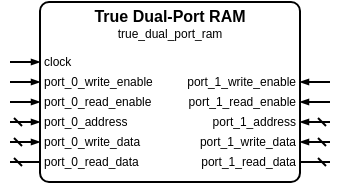 <mxfile version="26.1.1">
  <diagram name="True Dual-Port RAM" id="True-Dual-Port-RAM">
    <mxGraphModel dx         = "0"
                  dy         = "0"
                  grid       = "1"
                  gridSize   = "10"
                  guides     = "1"
                  tooltips   = "1"
                  connect    = "1"
                  arrows     = "1"
                  fold       = "1"
                  page       = "1"
                  pageScale  = "1"
                  pageWidth  = "160"
                  pageHeight = "90"
                  math       = "0"
                  shadow     = "0">
      <root>
        <mxCell id="0"/>
        <mxCell id="1" parent="0"/>
        <mxCell id          = "2"
                parent      = "1"
                value       = ""
                vertex      = "1"
                connectable = "0"
                style       = "group;connectable=1;points=[[0,0,0,15,0],[0,0,0,25,0],[0,0,0,15,10],[1,0,0,-15,0],[1,0,0,-25,0],[1,0,0,-15,10],[0,0,0,0,30],[0,0,0,0,40],[1,0,0,0,40],[0,0,0,0,50],[1,0,0,0,50],[0,0,0,0,60],[1,0,0,0,60],[0,0,0,0,70],[1,0,0,0,70],[0,0,0,0,80],[1,0,0,0,80],[0.5,0,0,0,0],[0.5,0,0,0,90]];">
          <mxGeometry width  = "160"
                      height = "90"
                      as     = "geometry"/>
        </mxCell>
        <mxCell id     = "box"
                parent = "2"
                value  = ""
                vertex = "1"
                style  = "rounded=1;arcSize=5;fillColor=none;strokeWidth=1;strokeColor=black;whiteSpace=wrap;html=1;connectable=0;">
          <mxGeometry x="15"
                      y="0"
                      width="130"
                      height="90"
                      as="geometry"/>
        </mxCell>
        <mxCell id     = "title"
                parent = "2"
                value  = "True Dual-Port RAM"
                vertex = "1"
                style  = "text;html=1;align=center;verticalAlign=middle;whiteSpace=wrap;rounded=0;fontSize=8;fontStyle=1;fontColor=black;connectable=0;">
          <mxGeometry x      = "15"
                      y      = "7"
                      width  = "130"
                      height = "0"
                      as     = "geometry"/>
        </mxCell>
        <mxCell id     = "subtitle"
                parent = "2"
                value  = "true_dual_port_ram"
                vertex = "1"
                style  = "text;html=1;align=center;verticalAlign=middle;whiteSpace=wrap;rounded=0;fontSize=6;fontStyle=0;fontColor=black;connectable=0;">
          <mxGeometry x      = "15"
                      y      = "16"
                      width  = "130"
                      height = "0"
                      as     = "geometry"/>
        </mxCell>
            <mxCell id     = "clock-label"
                    parent = "2"
                    value  = "clock"
                    vertex = "1"
                    style  = "text;html=1;align=left;verticalAlign=middle;whiteSpace=wrap;rounded=0;fontSize=6;fontStyle=0;fontColor=black;connectable=0;">
              <mxGeometry
                x      = "15"
                y      = "30"
                width  = "130"
                height = "0"
                as     = "geometry"/>
            </mxCell>
            <mxCell id     = "clock-arrow"
                    parent = "2"
                    value  = ""
                    edge   = "1"
                    style  = "html=1;rounded=1;strokeWidth=1;strokeColor=black;startFill=0;startSize=2;startArrow=none;endFill=1;endSize=2;endArrow=blockThin;sourcePerimeterSpacing=0;">
              <mxGeometry width    = "50"
                          height   = "50"
                          relative = "1"
                          as       = "geometry">
                <mxPoint x  = "0"
                         y  = "30"
                         as = "sourcePoint"/>
                <mxPoint x  = "15"
                         y  = "30"
                         as = "targetPoint"/>
              </mxGeometry>
            </mxCell>
            <mxCell id     = "port_0_write_enable-label"
                    parent = "2"
                    value  = "port_0_write_enable"
                    vertex = "1"
                    style  = "text;html=1;align=left;verticalAlign=middle;whiteSpace=wrap;rounded=0;fontSize=6;fontStyle=0;fontColor=black;connectable=0;">
              <mxGeometry
                x      = "15"
                y      = "40"
                width  = "130"
                height = "0"
                as     = "geometry"/>
            </mxCell>
            <mxCell id     = "port_0_write_enable-arrow"
                    parent = "2"
                    value  = ""
                    edge   = "1"
                    style  = "html=1;rounded=1;strokeWidth=1;strokeColor=black;startFill=0;startSize=2;startArrow=none;endFill=1;endSize=2;endArrow=blockThin;sourcePerimeterSpacing=0;">
              <mxGeometry width    = "50"
                          height   = "50"
                          relative = "1"
                          as       = "geometry">
                <mxPoint x  = "0"
                         y  = "40"
                         as = "sourcePoint"/>
                <mxPoint x  = "15"
                         y  = "40"
                         as = "targetPoint"/>
              </mxGeometry>
            </mxCell>
            <mxCell id="port_1_write_enable-label"
                    parent="2"
                    value="port_1_write_enable"
                    vertex="1"
                    style="text;html=1;align=right;verticalAlign=middle;whiteSpace=wrap;rounded=0;fontSize=6;fontStyle=0;fontColor=black;connectable=0;">
              <mxGeometry
                x      = "15"
                y      = "40"
                width  = "130"
                height = "0"
                as     = "geometry"/>
            </mxCell>
            <mxCell id     = "port_1_write_enable-arrow"
                    parent = "2"
                    value  = ""
                    edge   = "1"
                    style  = "html=1;rounded=1;strokeWidth=1;strokeColor=black;startFill=0;startSize=2;startArrow=none;endFill=1;endSize=2;endArrow=blockThin;sourcePerimeterSpacing=0;">
              <mxGeometry width    = "50"
                          height   = "50"
                          relative = "1"
                          as       = "geometry">
                <mxPoint x  = "160"
                         y  = "40"
                         as = "sourcePoint"/>
                <mxPoint x  = "145"
                         y  = "40"
                         as = "targetPoint"/>
              </mxGeometry>
            </mxCell>
            <mxCell id     = "port_0_read_enable-label"
                    parent = "2"
                    value  = "port_0_read_enable"
                    vertex = "1"
                    style  = "text;html=1;align=left;verticalAlign=middle;whiteSpace=wrap;rounded=0;fontSize=6;fontStyle=0;fontColor=black;connectable=0;">
              <mxGeometry
                x      = "15"
                y      = "50"
                width  = "130"
                height = "0"
                as     = "geometry"/>
            </mxCell>
            <mxCell id     = "port_0_read_enable-arrow"
                    parent = "2"
                    value  = ""
                    edge   = "1"
                    style  = "html=1;rounded=1;strokeWidth=1;strokeColor=black;startFill=0;startSize=2;startArrow=none;endFill=1;endSize=2;endArrow=blockThin;sourcePerimeterSpacing=0;">
              <mxGeometry width    = "50"
                          height   = "50"
                          relative = "1"
                          as       = "geometry">
                <mxPoint x  = "0"
                         y  = "50"
                         as = "sourcePoint"/>
                <mxPoint x  = "15"
                         y  = "50"
                         as = "targetPoint"/>
              </mxGeometry>
            </mxCell>
            <mxCell id="port_1_read_enable-label"
                    parent="2"
                    value="port_1_read_enable"
                    vertex="1"
                    style="text;html=1;align=right;verticalAlign=middle;whiteSpace=wrap;rounded=0;fontSize=6;fontStyle=0;fontColor=black;connectable=0;">
              <mxGeometry
                x      = "15"
                y      = "50"
                width  = "130"
                height = "0"
                as     = "geometry"/>
            </mxCell>
            <mxCell id     = "port_1_read_enable-arrow"
                    parent = "2"
                    value  = ""
                    edge   = "1"
                    style  = "html=1;rounded=1;strokeWidth=1;strokeColor=black;startFill=0;startSize=2;startArrow=none;endFill=1;endSize=2;endArrow=blockThin;sourcePerimeterSpacing=0;">
              <mxGeometry width    = "50"
                          height   = "50"
                          relative = "1"
                          as       = "geometry">
                <mxPoint x  = "160"
                         y  = "50"
                         as = "sourcePoint"/>
                <mxPoint x  = "145"
                         y  = "50"
                         as = "targetPoint"/>
              </mxGeometry>
            </mxCell>
            <mxCell id     = "port_0_address-label"
                    parent = "2"
                    value  = "port_0_address"
                    vertex = "1"
                    style  = "text;html=1;align=left;verticalAlign=middle;whiteSpace=wrap;rounded=0;fontSize=6;fontStyle=0;fontColor=black;connectable=0;">
              <mxGeometry
                x      = "15"
                y      = "60"
                width  = "130"
                height = "0"
                as     = "geometry"/>
            </mxCell>
            <mxCell id     = "port_0_address-arrow"
                    parent = "2"
                    value  = ""
                    edge   = "1"
                    style  = "html=1;rounded=1;strokeWidth=1;strokeColor=black;startFill=0;startSize=2;startArrow=dash;endFill=1;endSize=2;endArrow=blockThin;sourcePerimeterSpacing=0;">
              <mxGeometry width    = "50"
                          height   = "50"
                          relative = "1"
                          as       = "geometry">
                <mxPoint x  = "0"
                         y  = "60"
                         as = "sourcePoint"/>
                <mxPoint x  = "15"
                         y  = "60"
                         as = "targetPoint"/>
              </mxGeometry>
            </mxCell>
            <mxCell id="port_1_address-label"
                    parent="2"
                    value="port_1_address"
                    vertex="1"
                    style="text;html=1;align=right;verticalAlign=middle;whiteSpace=wrap;rounded=0;fontSize=6;fontStyle=0;fontColor=black;connectable=0;">
              <mxGeometry
                x      = "15"
                y      = "60"
                width  = "130"
                height = "0"
                as     = "geometry"/>
            </mxCell>
            <mxCell id     = "port_1_address-arrow"
                    parent = "2"
                    value  = ""
                    edge   = "1"
                    style  = "html=1;rounded=1;strokeWidth=1;strokeColor=black;startFill=0;startSize=2;startArrow=dash;endFill=1;endSize=2;endArrow=blockThin;sourcePerimeterSpacing=0;">
              <mxGeometry width    = "50"
                          height   = "50"
                          relative = "1"
                          as       = "geometry">
                <mxPoint x  = "160"
                         y  = "60"
                         as = "sourcePoint"/>
                <mxPoint x  = "145"
                         y  = "60"
                         as = "targetPoint"/>
              </mxGeometry>
            </mxCell>
            <mxCell id     = "port_0_write_data-label"
                    parent = "2"
                    value  = "port_0_write_data"
                    vertex = "1"
                    style  = "text;html=1;align=left;verticalAlign=middle;whiteSpace=wrap;rounded=0;fontSize=6;fontStyle=0;fontColor=black;connectable=0;">
              <mxGeometry
                x      = "15"
                y      = "70"
                width  = "130"
                height = "0"
                as     = "geometry"/>
            </mxCell>
            <mxCell id     = "port_0_write_data-arrow"
                    parent = "2"
                    value  = ""
                    edge   = "1"
                    style  = "html=1;rounded=1;strokeWidth=1;strokeColor=black;startFill=0;startSize=2;startArrow=dash;endFill=1;endSize=2;endArrow=blockThin;sourcePerimeterSpacing=0;">
              <mxGeometry width    = "50"
                          height   = "50"
                          relative = "1"
                          as       = "geometry">
                <mxPoint x  = "0"
                         y  = "70"
                         as = "sourcePoint"/>
                <mxPoint x  = "15"
                         y  = "70"
                         as = "targetPoint"/>
              </mxGeometry>
            </mxCell>
            <mxCell id="port_1_write_data-label"
                    parent="2"
                    value="port_1_write_data"
                    vertex="1"
                    style="text;html=1;align=right;verticalAlign=middle;whiteSpace=wrap;rounded=0;fontSize=6;fontStyle=0;fontColor=black;connectable=0;">
              <mxGeometry
                x      = "15"
                y      = "70"
                width  = "130"
                height = "0"
                as     = "geometry"/>
            </mxCell>
            <mxCell id     = "port_1_write_data-arrow"
                    parent = "2"
                    value  = ""
                    edge   = "1"
                    style  = "html=1;rounded=1;strokeWidth=1;strokeColor=black;startFill=0;startSize=2;startArrow=dash;endFill=1;endSize=2;endArrow=blockThin;sourcePerimeterSpacing=0;">
              <mxGeometry width    = "50"
                          height   = "50"
                          relative = "1"
                          as       = "geometry">
                <mxPoint x  = "160"
                         y  = "70"
                         as = "sourcePoint"/>
                <mxPoint x  = "145"
                         y  = "70"
                         as = "targetPoint"/>
              </mxGeometry>
            </mxCell>
            <mxCell id     = "port_0_read_data-label"
                    parent = "2"
                    value  = "port_0_read_data"
                    vertex = "1"
                    style  = "text;html=1;align=left;verticalAlign=middle;whiteSpace=wrap;rounded=0;fontSize=6;fontStyle=0;fontColor=black;connectable=0;">
              <mxGeometry
                x      = "15"
                y      = "80"
                width  = "130"
                height = "0"
                as     = "geometry"/>
            </mxCell>
            <mxCell id     = "port_0_read_data-arrow"
                    parent = "2"
                    value  = ""
                    edge   = "1"
                    style  = "html=1;rounded=1;strokeWidth=1;strokeColor=black;startFill=0;startSize=2;startArrow=dash;endFill=1;endSize=2;endArrow=none;sourcePerimeterSpacing=0;">
              <mxGeometry width    = "50"
                          height   = "50"
                          relative = "1"
                          as       = "geometry">
                <mxPoint x  = "0"
                         y  = "80"
                         as = "sourcePoint"/>
                <mxPoint x  = "15"
                         y  = "80"
                         as = "targetPoint"/>
              </mxGeometry>
            </mxCell>
            <mxCell id="port_1_read_data-label"
                    parent="2"
                    value="port_1_read_data"
                    vertex="1"
                    style="text;html=1;align=right;verticalAlign=middle;whiteSpace=wrap;rounded=0;fontSize=6;fontStyle=0;fontColor=black;connectable=0;">
              <mxGeometry
                x      = "15"
                y      = "80"
                width  = "130"
                height = "0"
                as     = "geometry"/>
            </mxCell>
            <mxCell id     = "port_1_read_data-arrow"
                    parent = "2"
                    value  = ""
                    edge   = "1"
                    style  = "html=1;rounded=1;strokeWidth=1;strokeColor=black;startFill=0;startSize=2;startArrow=dash;endFill=1;endSize=2;endArrow=none;sourcePerimeterSpacing=0;">
              <mxGeometry width    = "50"
                          height   = "50"
                          relative = "1"
                          as       = "geometry">
                <mxPoint x  = "160"
                         y  = "80"
                         as = "sourcePoint"/>
                <mxPoint x  = "145"
                         y  = "80"
                         as = "targetPoint"/>
              </mxGeometry>
            </mxCell>
      </root>
    </mxGraphModel>
  </diagram>
</mxfile>